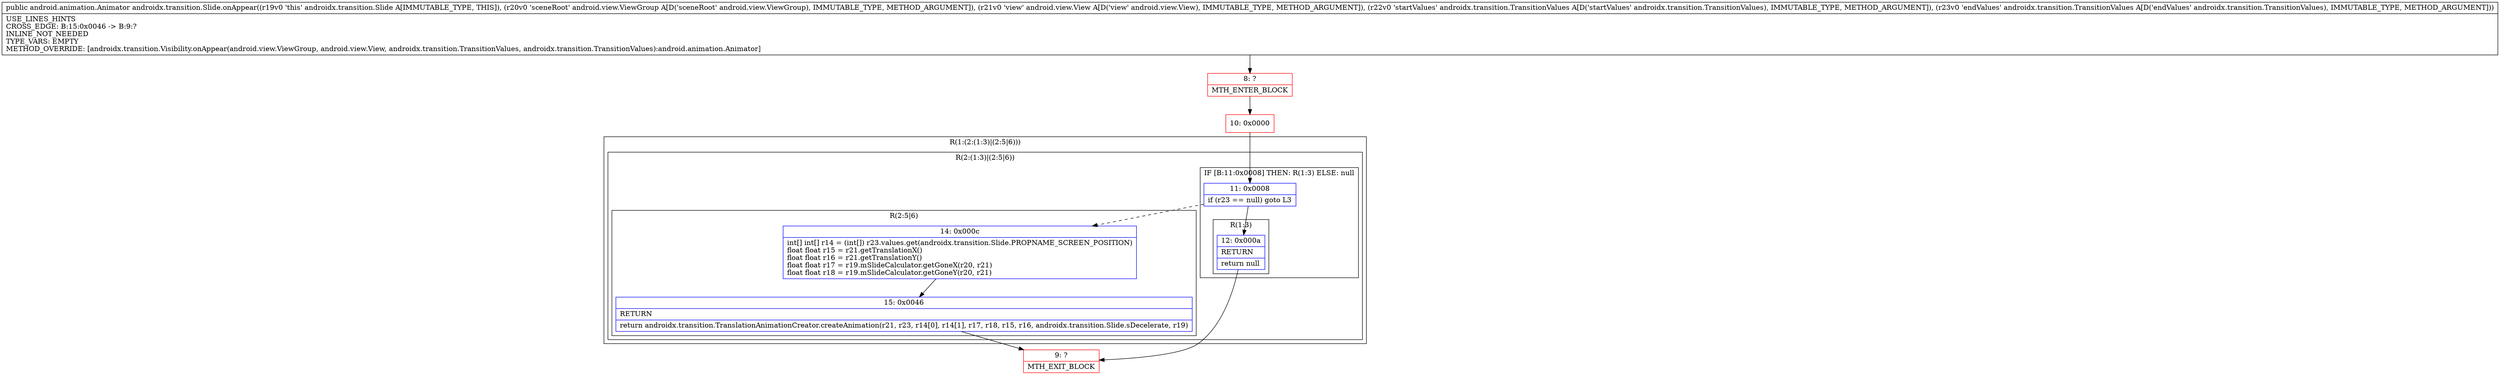 digraph "CFG forandroidx.transition.Slide.onAppear(Landroid\/view\/ViewGroup;Landroid\/view\/View;Landroidx\/transition\/TransitionValues;Landroidx\/transition\/TransitionValues;)Landroid\/animation\/Animator;" {
subgraph cluster_Region_364198388 {
label = "R(1:(2:(1:3)|(2:5|6)))";
node [shape=record,color=blue];
subgraph cluster_Region_591434040 {
label = "R(2:(1:3)|(2:5|6))";
node [shape=record,color=blue];
subgraph cluster_IfRegion_473634390 {
label = "IF [B:11:0x0008] THEN: R(1:3) ELSE: null";
node [shape=record,color=blue];
Node_11 [shape=record,label="{11\:\ 0x0008|if (r23 == null) goto L3\l}"];
subgraph cluster_Region_1617552911 {
label = "R(1:3)";
node [shape=record,color=blue];
Node_12 [shape=record,label="{12\:\ 0x000a|RETURN\l|return null\l}"];
}
}
subgraph cluster_Region_986245820 {
label = "R(2:5|6)";
node [shape=record,color=blue];
Node_14 [shape=record,label="{14\:\ 0x000c|int[] int[] r14 = (int[]) r23.values.get(androidx.transition.Slide.PROPNAME_SCREEN_POSITION)\lfloat float r15 = r21.getTranslationX()\lfloat float r16 = r21.getTranslationY()\lfloat float r17 = r19.mSlideCalculator.getGoneX(r20, r21)\lfloat float r18 = r19.mSlideCalculator.getGoneY(r20, r21)\l}"];
Node_15 [shape=record,label="{15\:\ 0x0046|RETURN\l|return androidx.transition.TranslationAnimationCreator.createAnimation(r21, r23, r14[0], r14[1], r17, r18, r15, r16, androidx.transition.Slide.sDecelerate, r19)\l}"];
}
}
}
Node_8 [shape=record,color=red,label="{8\:\ ?|MTH_ENTER_BLOCK\l}"];
Node_10 [shape=record,color=red,label="{10\:\ 0x0000}"];
Node_9 [shape=record,color=red,label="{9\:\ ?|MTH_EXIT_BLOCK\l}"];
MethodNode[shape=record,label="{public android.animation.Animator androidx.transition.Slide.onAppear((r19v0 'this' androidx.transition.Slide A[IMMUTABLE_TYPE, THIS]), (r20v0 'sceneRoot' android.view.ViewGroup A[D('sceneRoot' android.view.ViewGroup), IMMUTABLE_TYPE, METHOD_ARGUMENT]), (r21v0 'view' android.view.View A[D('view' android.view.View), IMMUTABLE_TYPE, METHOD_ARGUMENT]), (r22v0 'startValues' androidx.transition.TransitionValues A[D('startValues' androidx.transition.TransitionValues), IMMUTABLE_TYPE, METHOD_ARGUMENT]), (r23v0 'endValues' androidx.transition.TransitionValues A[D('endValues' androidx.transition.TransitionValues), IMMUTABLE_TYPE, METHOD_ARGUMENT]))  | USE_LINES_HINTS\lCROSS_EDGE: B:15:0x0046 \-\> B:9:?\lINLINE_NOT_NEEDED\lTYPE_VARS: EMPTY\lMETHOD_OVERRIDE: [androidx.transition.Visibility.onAppear(android.view.ViewGroup, android.view.View, androidx.transition.TransitionValues, androidx.transition.TransitionValues):android.animation.Animator]\l}"];
MethodNode -> Node_8;Node_11 -> Node_12;
Node_11 -> Node_14[style=dashed];
Node_12 -> Node_9;
Node_14 -> Node_15;
Node_15 -> Node_9;
Node_8 -> Node_10;
Node_10 -> Node_11;
}

